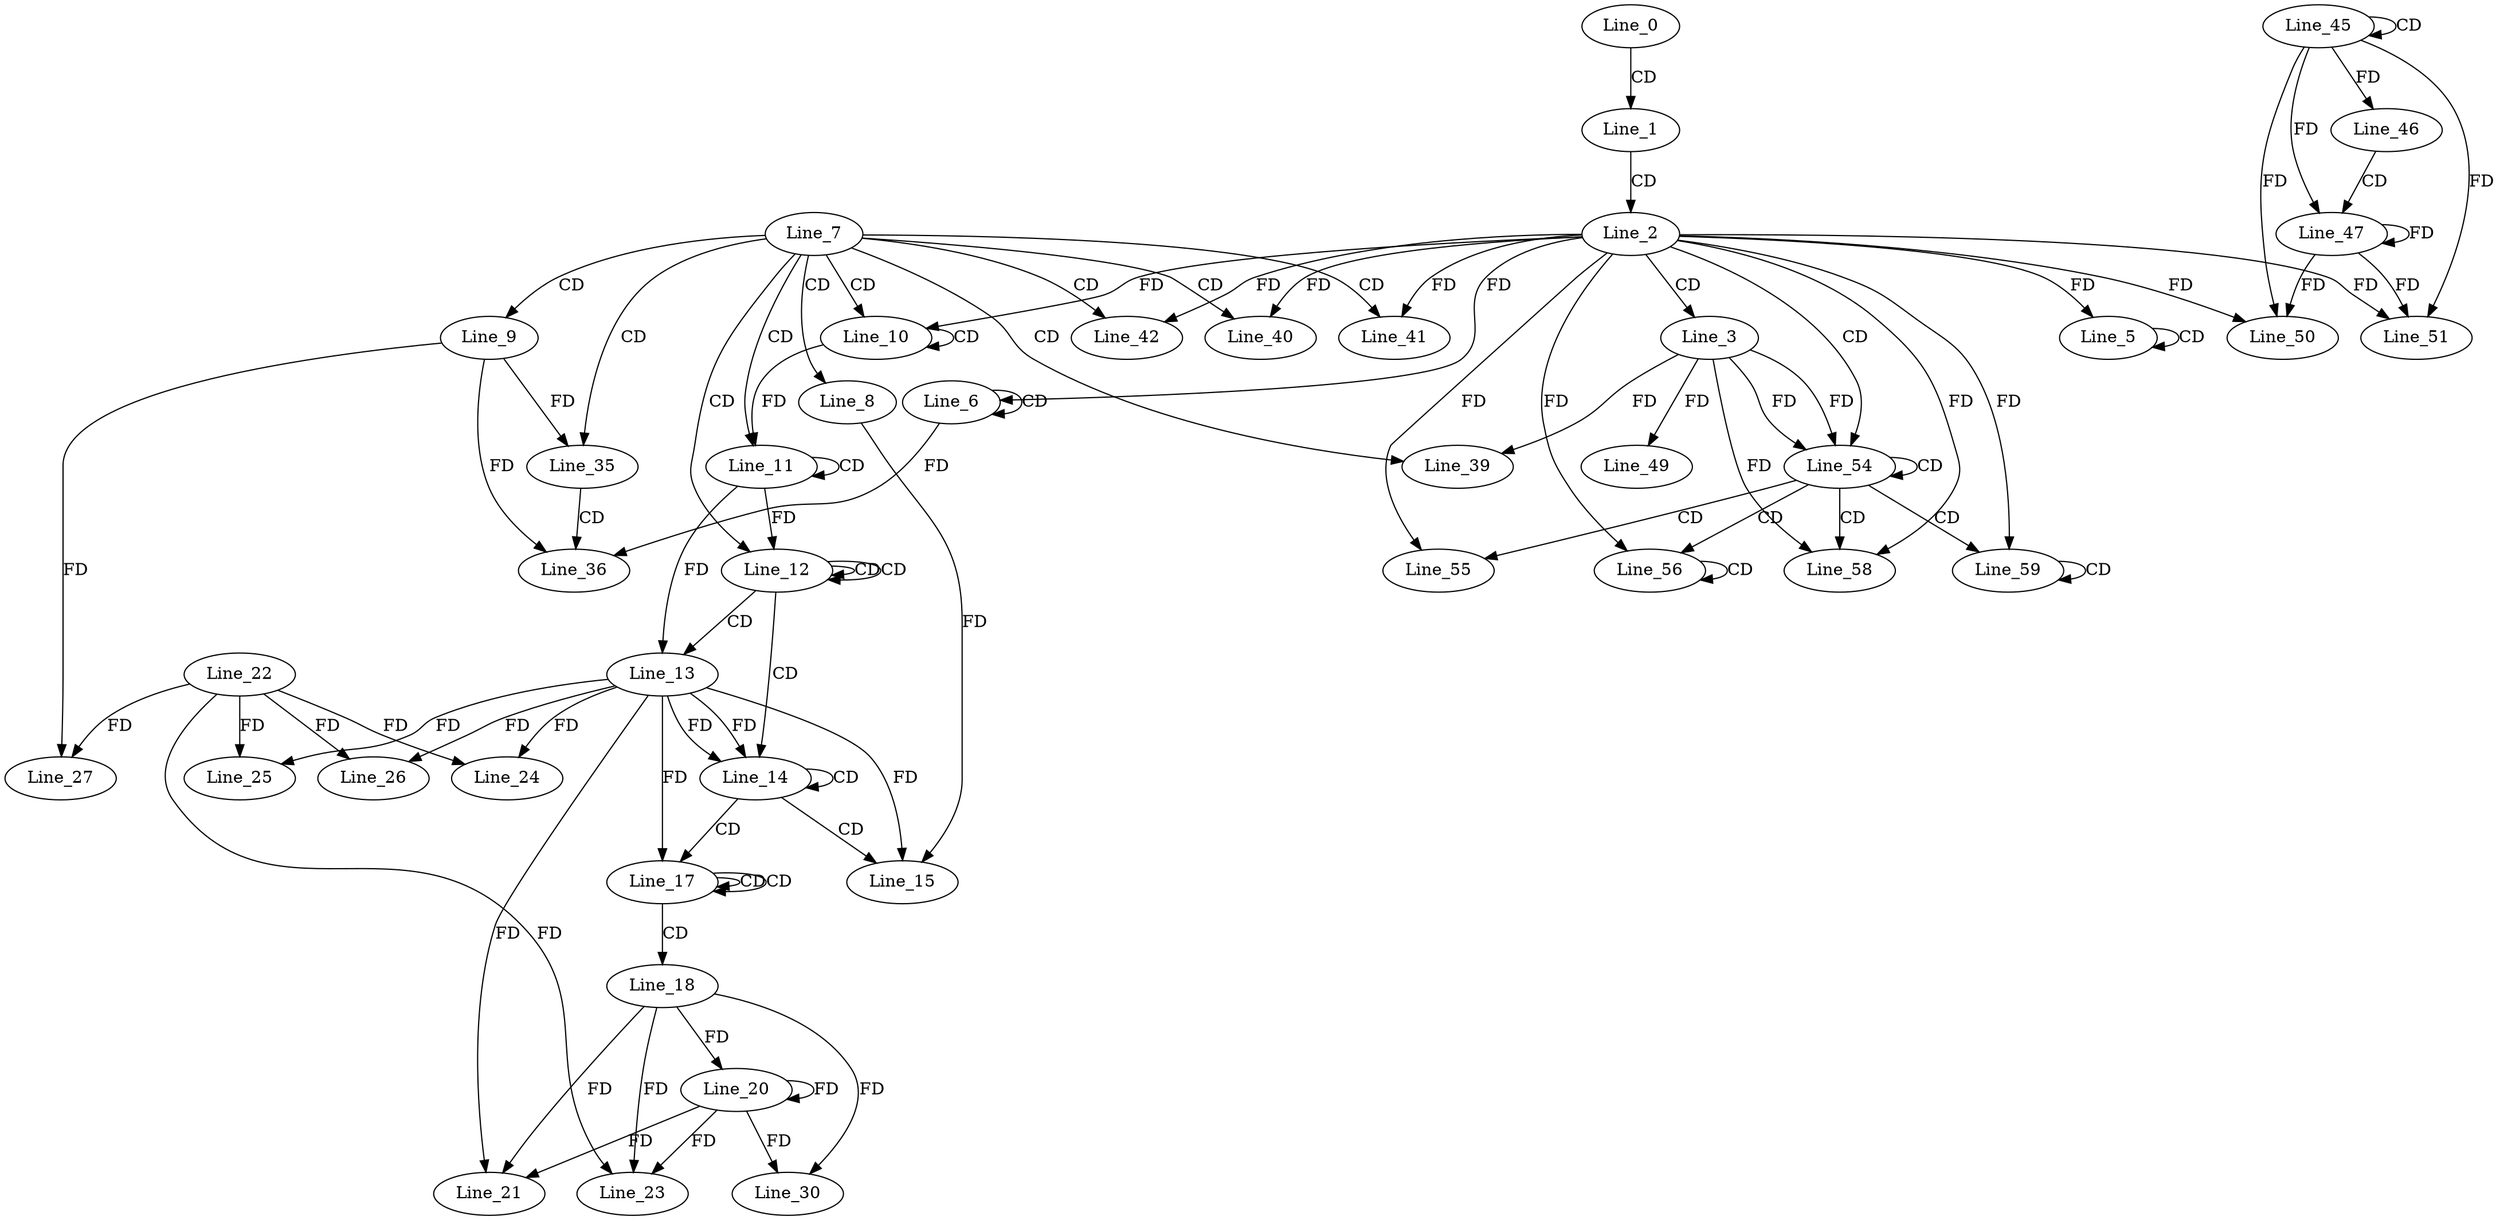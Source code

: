 digraph G {
  Line_0;
  Line_1;
  Line_2;
  Line_3;
  Line_5;
  Line_5;
  Line_6;
  Line_6;
  Line_7;
  Line_8;
  Line_9;
  Line_10;
  Line_10;
  Line_11;
  Line_11;
  Line_12;
  Line_12;
  Line_13;
  Line_13;
  Line_14;
  Line_14;
  Line_15;
  Line_15;
  Line_15;
  Line_17;
  Line_17;
  Line_17;
  Line_17;
  Line_18;
  Line_20;
  Line_21;
  Line_21;
  Line_22;
  Line_23;
  Line_23;
  Line_24;
  Line_24;
  Line_25;
  Line_25;
  Line_26;
  Line_26;
  Line_27;
  Line_30;
  Line_35;
  Line_35;
  Line_36;
  Line_39;
  Line_40;
  Line_41;
  Line_42;
  Line_45;
  Line_45;
  Line_46;
  Line_47;
  Line_49;
  Line_50;
  Line_51;
  Line_54;
  Line_54;
  Line_55;
  Line_56;
  Line_56;
  Line_58;
  Line_59;
  Line_59;
  Line_0 -> Line_1 [ label="CD" ];
  Line_1 -> Line_2 [ label="CD" ];
  Line_2 -> Line_3 [ label="CD" ];
  Line_5 -> Line_5 [ label="CD" ];
  Line_2 -> Line_5 [ label="FD" ];
  Line_6 -> Line_6 [ label="CD" ];
  Line_2 -> Line_6 [ label="FD" ];
  Line_7 -> Line_8 [ label="CD" ];
  Line_7 -> Line_9 [ label="CD" ];
  Line_7 -> Line_10 [ label="CD" ];
  Line_10 -> Line_10 [ label="CD" ];
  Line_2 -> Line_10 [ label="FD" ];
  Line_7 -> Line_11 [ label="CD" ];
  Line_11 -> Line_11 [ label="CD" ];
  Line_10 -> Line_11 [ label="FD" ];
  Line_7 -> Line_12 [ label="CD" ];
  Line_12 -> Line_12 [ label="CD" ];
  Line_12 -> Line_12 [ label="CD" ];
  Line_11 -> Line_12 [ label="FD" ];
  Line_12 -> Line_13 [ label="CD" ];
  Line_11 -> Line_13 [ label="FD" ];
  Line_12 -> Line_14 [ label="CD" ];
  Line_13 -> Line_14 [ label="FD" ];
  Line_14 -> Line_14 [ label="CD" ];
  Line_13 -> Line_14 [ label="FD" ];
  Line_14 -> Line_15 [ label="CD" ];
  Line_8 -> Line_15 [ label="FD" ];
  Line_13 -> Line_15 [ label="FD" ];
  Line_14 -> Line_17 [ label="CD" ];
  Line_17 -> Line_17 [ label="CD" ];
  Line_17 -> Line_17 [ label="CD" ];
  Line_13 -> Line_17 [ label="FD" ];
  Line_17 -> Line_18 [ label="CD" ];
  Line_18 -> Line_20 [ label="FD" ];
  Line_20 -> Line_20 [ label="FD" ];
  Line_18 -> Line_21 [ label="FD" ];
  Line_20 -> Line_21 [ label="FD" ];
  Line_13 -> Line_21 [ label="FD" ];
  Line_22 -> Line_23 [ label="FD" ];
  Line_18 -> Line_23 [ label="FD" ];
  Line_20 -> Line_23 [ label="FD" ];
  Line_22 -> Line_24 [ label="FD" ];
  Line_13 -> Line_24 [ label="FD" ];
  Line_22 -> Line_25 [ label="FD" ];
  Line_13 -> Line_25 [ label="FD" ];
  Line_22 -> Line_26 [ label="FD" ];
  Line_13 -> Line_26 [ label="FD" ];
  Line_9 -> Line_27 [ label="FD" ];
  Line_22 -> Line_27 [ label="FD" ];
  Line_18 -> Line_30 [ label="FD" ];
  Line_20 -> Line_30 [ label="FD" ];
  Line_7 -> Line_35 [ label="CD" ];
  Line_9 -> Line_35 [ label="FD" ];
  Line_35 -> Line_36 [ label="CD" ];
  Line_6 -> Line_36 [ label="FD" ];
  Line_9 -> Line_36 [ label="FD" ];
  Line_7 -> Line_39 [ label="CD" ];
  Line_3 -> Line_39 [ label="FD" ];
  Line_7 -> Line_40 [ label="CD" ];
  Line_2 -> Line_40 [ label="FD" ];
  Line_7 -> Line_41 [ label="CD" ];
  Line_2 -> Line_41 [ label="FD" ];
  Line_7 -> Line_42 [ label="CD" ];
  Line_2 -> Line_42 [ label="FD" ];
  Line_45 -> Line_45 [ label="CD" ];
  Line_45 -> Line_46 [ label="FD" ];
  Line_46 -> Line_47 [ label="CD" ];
  Line_45 -> Line_47 [ label="FD" ];
  Line_47 -> Line_47 [ label="FD" ];
  Line_3 -> Line_49 [ label="FD" ];
  Line_2 -> Line_50 [ label="FD" ];
  Line_45 -> Line_50 [ label="FD" ];
  Line_47 -> Line_50 [ label="FD" ];
  Line_2 -> Line_51 [ label="FD" ];
  Line_45 -> Line_51 [ label="FD" ];
  Line_47 -> Line_51 [ label="FD" ];
  Line_2 -> Line_54 [ label="CD" ];
  Line_3 -> Line_54 [ label="FD" ];
  Line_54 -> Line_54 [ label="CD" ];
  Line_3 -> Line_54 [ label="FD" ];
  Line_54 -> Line_55 [ label="CD" ];
  Line_2 -> Line_55 [ label="FD" ];
  Line_54 -> Line_56 [ label="CD" ];
  Line_56 -> Line_56 [ label="CD" ];
  Line_2 -> Line_56 [ label="FD" ];
  Line_54 -> Line_58 [ label="CD" ];
  Line_2 -> Line_58 [ label="FD" ];
  Line_3 -> Line_58 [ label="FD" ];
  Line_54 -> Line_59 [ label="CD" ];
  Line_59 -> Line_59 [ label="CD" ];
  Line_2 -> Line_59 [ label="FD" ];
}
